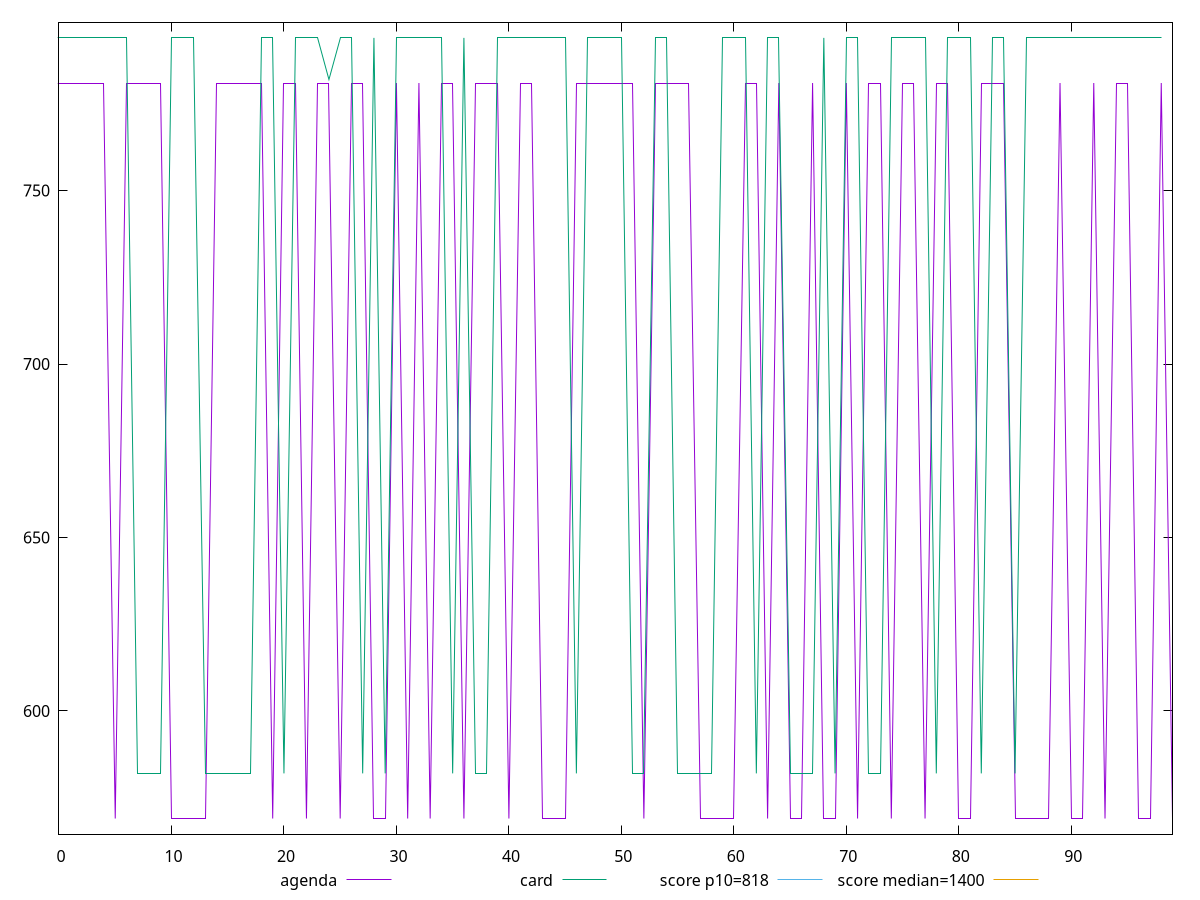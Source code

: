 reset

$agenda <<EOF
0 781
1 781
2 781
3 781
4 781
5 569
6 781
7 781
8 781
9 781
10 569
11 569
12 569
13 569
14 781
15 781
16 781
17 781
18 781
19 569
20 781
21 781
22 569
23 781
24 781
25 569
26 781
27 781
28 569
29 569
30 781
31 569
32 781
33 569
34 781
35 781
36 569
37 781
38 781
39 781
40 569
41 781
42 781
43 569
44 569
45 569
46 781
47 781
48 781
49 781
50 781
51 781
52 569
53 781
54 781
55 781
56 781
57 569
58 569
59 569
60 569
61 781
62 781
63 569
64 781
65 569
66 569
67 781
68 569
69 569
70 781
71 569
72 781
73 781
74 569
75 781
76 781
77 569
78 781
79 781
80 569
81 569
82 781
83 781
84 781
85 569
86 569
87 569
88 569
89 781
90 569
91 569
92 781
93 569
94 781
95 781
96 569
97 569
98 781
99 569
EOF

$card <<EOF
0 794
1 794
2 794
3 794
4 794
5 794
6 794
7 582
8 582
9 582
10 794
11 794
12 794
13 582
14 582
15 582
16 582
17 582
18 794
19 794
20 582
21 794
22 794
23 794
24 782
25 794
26 794
27 582
28 794
29 582
30 794
31 794
32 794
33 794
34 794
35 582
36 794
37 582
38 582
39 794
40 794
41 794
42 794
43 794
44 794
45 794
46 582
47 794
48 794
49 794
50 794
51 582
52 582
53 794
54 794
55 582
56 582
57 582
58 582
59 794
60 794
61 794
62 582
63 794
64 794
65 582
66 582
67 582
68 794
69 582
70 794
71 794
72 582
73 582
74 794
75 794
76 794
77 794
78 582
79 794
80 794
81 794
82 582
83 794
84 794
85 582
86 794
87 794
88 794
89 794
90 794
91 794
92 794
93 794
94 794
95 794
96 794
97 794
98 794
EOF

set key outside below
set xrange [0:99]
set yrange [564.5:798.5]
set trange [564.5:798.5]
set terminal svg size 640, 520 enhanced background rgb 'white'
set output "reports/report_00027_2021-02-24T12-40-31.850Z/dom-size/comparison/line/1_vs_2.svg"

plot $agenda title "agenda" with line, \
     $card title "card" with line, \
     818 title "score p10=818", \
     1400 title "score median=1400"

reset
